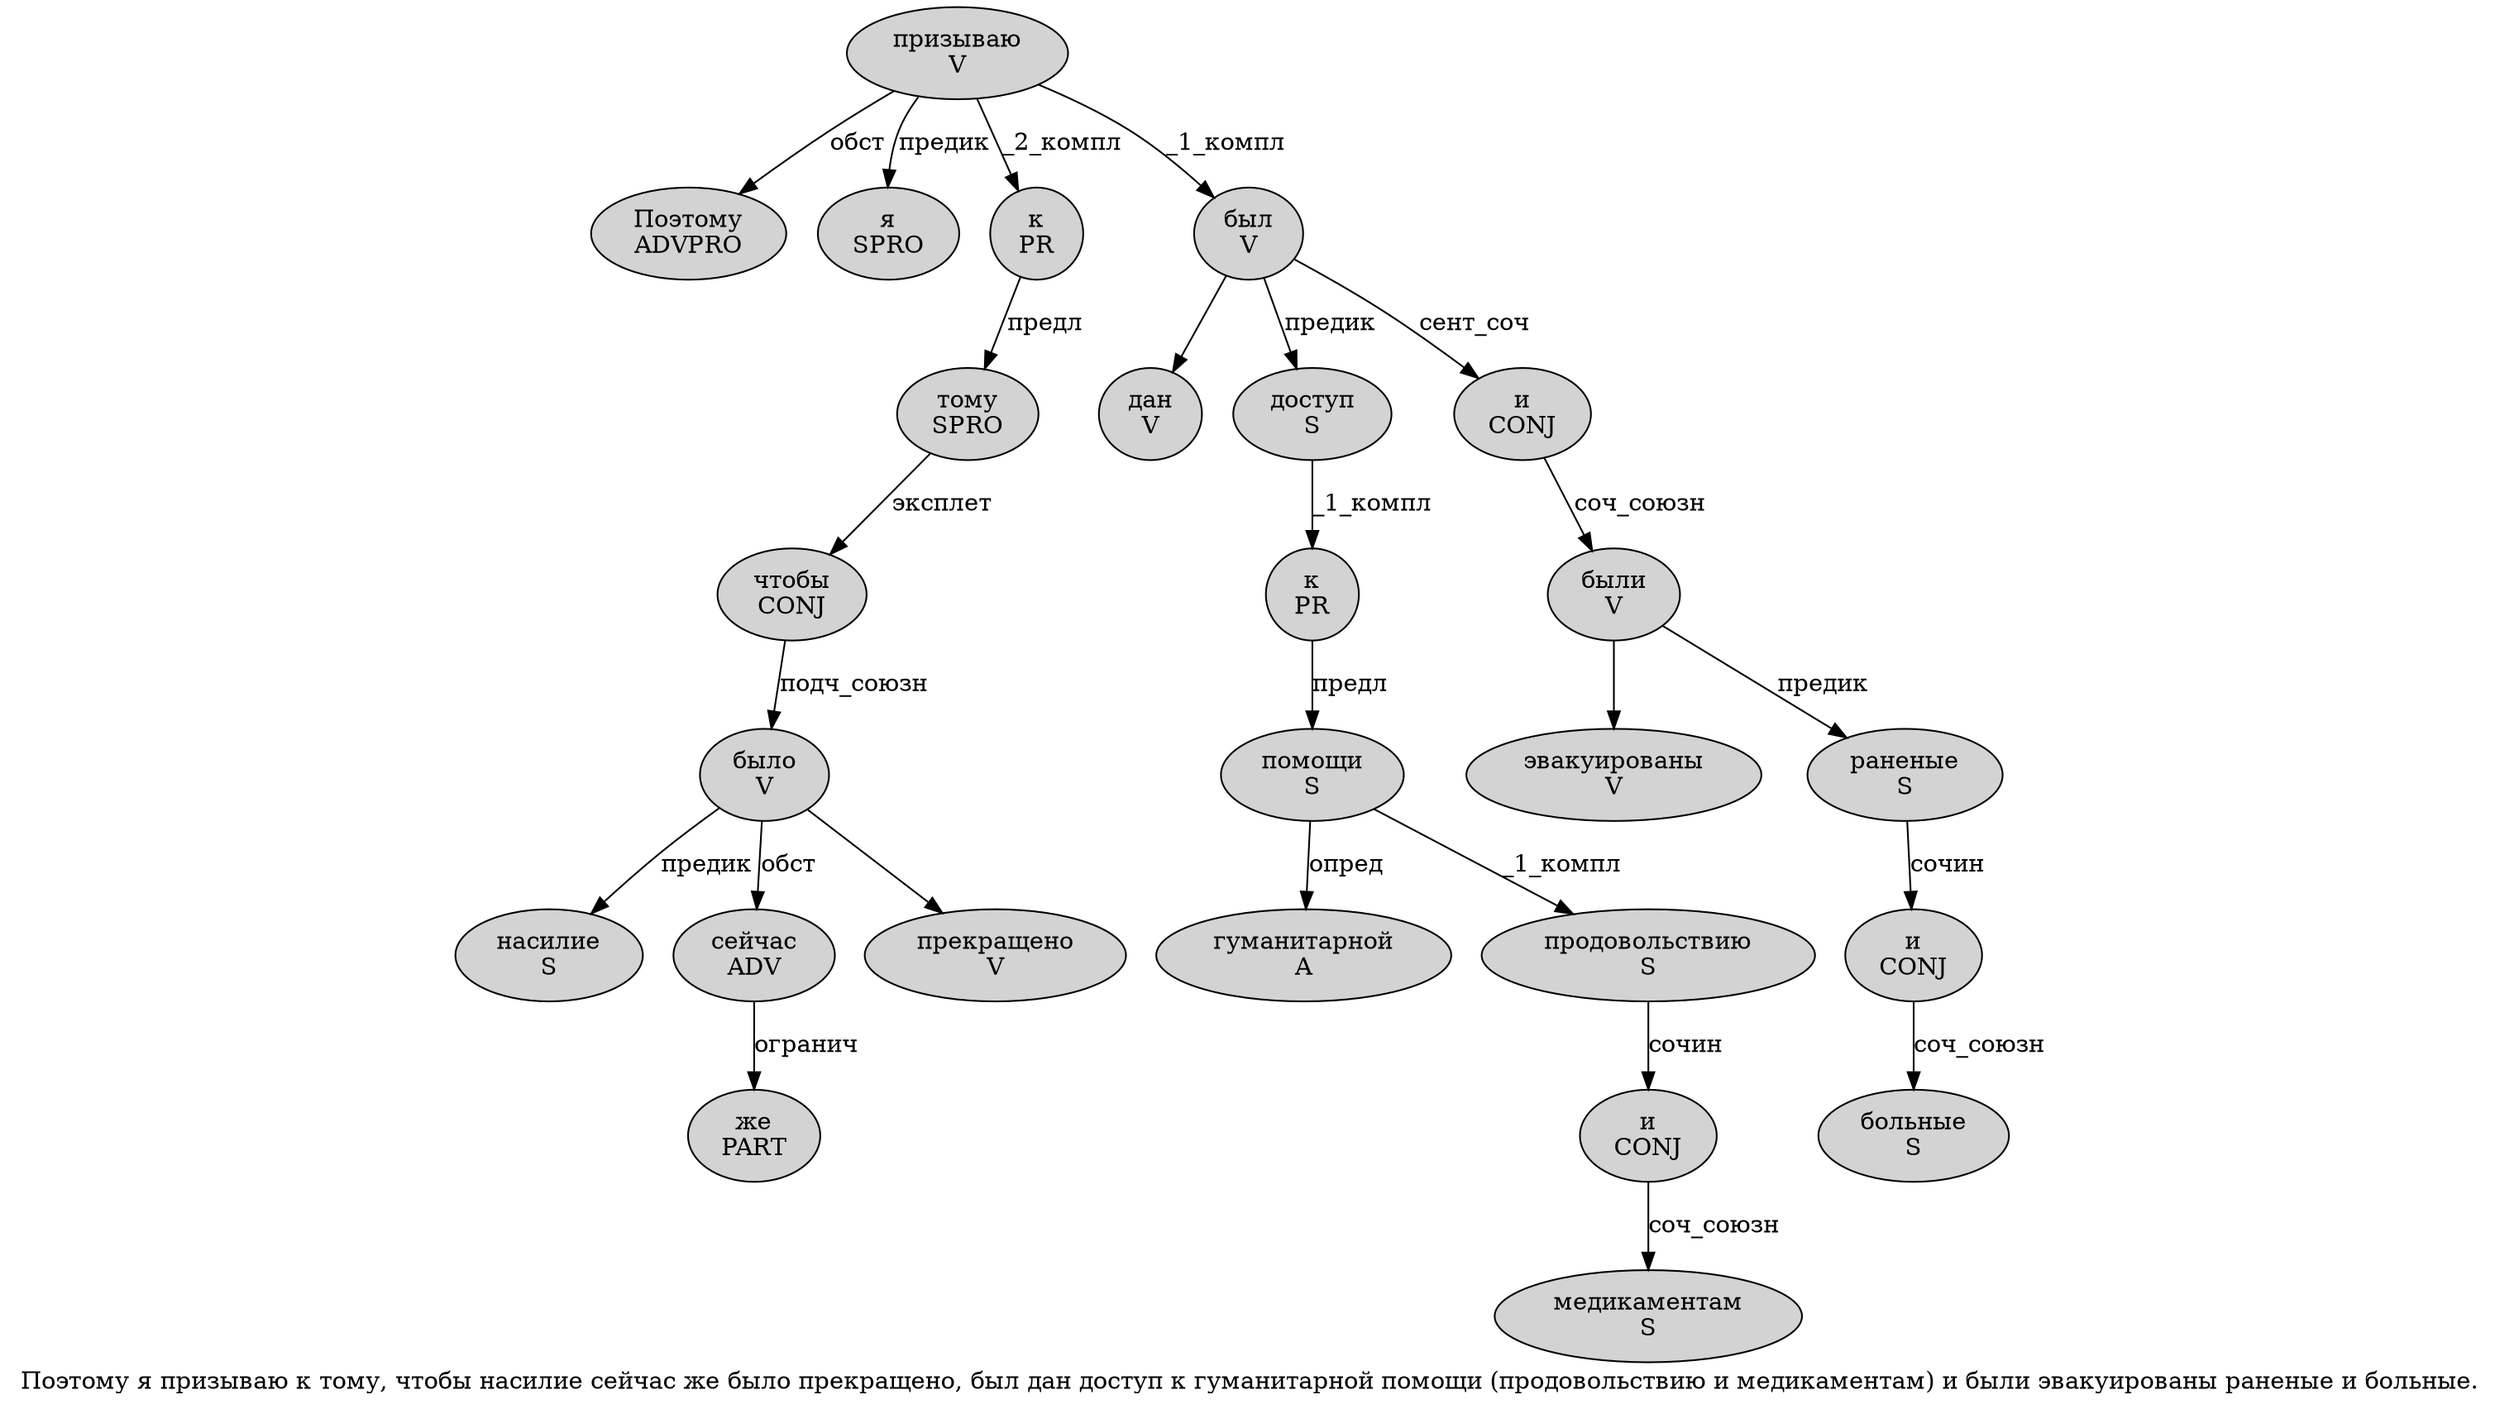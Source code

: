 digraph SENTENCE_888 {
	graph [label="Поэтому я призываю к тому, чтобы насилие сейчас же было прекращено, был дан доступ к гуманитарной помощи (продовольствию и медикаментам) и были эвакуированы раненые и больные."]
	node [style=filled]
		0 [label="Поэтому
ADVPRO" color="" fillcolor=lightgray penwidth=1 shape=ellipse]
		1 [label="я
SPRO" color="" fillcolor=lightgray penwidth=1 shape=ellipse]
		2 [label="призываю
V" color="" fillcolor=lightgray penwidth=1 shape=ellipse]
		3 [label="к
PR" color="" fillcolor=lightgray penwidth=1 shape=ellipse]
		4 [label="тому
SPRO" color="" fillcolor=lightgray penwidth=1 shape=ellipse]
		6 [label="чтобы
CONJ" color="" fillcolor=lightgray penwidth=1 shape=ellipse]
		7 [label="насилие
S" color="" fillcolor=lightgray penwidth=1 shape=ellipse]
		8 [label="сейчас
ADV" color="" fillcolor=lightgray penwidth=1 shape=ellipse]
		9 [label="же
PART" color="" fillcolor=lightgray penwidth=1 shape=ellipse]
		10 [label="было
V" color="" fillcolor=lightgray penwidth=1 shape=ellipse]
		11 [label="прекращено
V" color="" fillcolor=lightgray penwidth=1 shape=ellipse]
		13 [label="был
V" color="" fillcolor=lightgray penwidth=1 shape=ellipse]
		14 [label="дан
V" color="" fillcolor=lightgray penwidth=1 shape=ellipse]
		15 [label="доступ
S" color="" fillcolor=lightgray penwidth=1 shape=ellipse]
		16 [label="к
PR" color="" fillcolor=lightgray penwidth=1 shape=ellipse]
		17 [label="гуманитарной
A" color="" fillcolor=lightgray penwidth=1 shape=ellipse]
		18 [label="помощи
S" color="" fillcolor=lightgray penwidth=1 shape=ellipse]
		20 [label="продовольствию
S" color="" fillcolor=lightgray penwidth=1 shape=ellipse]
		21 [label="и
CONJ" color="" fillcolor=lightgray penwidth=1 shape=ellipse]
		22 [label="медикаментам
S" color="" fillcolor=lightgray penwidth=1 shape=ellipse]
		24 [label="и
CONJ" color="" fillcolor=lightgray penwidth=1 shape=ellipse]
		25 [label="были
V" color="" fillcolor=lightgray penwidth=1 shape=ellipse]
		26 [label="эвакуированы
V" color="" fillcolor=lightgray penwidth=1 shape=ellipse]
		27 [label="раненые
S" color="" fillcolor=lightgray penwidth=1 shape=ellipse]
		28 [label="и
CONJ" color="" fillcolor=lightgray penwidth=1 shape=ellipse]
		29 [label="больные
S" color="" fillcolor=lightgray penwidth=1 shape=ellipse]
			15 -> 16 [label="_1_компл"]
			13 -> 14
			13 -> 15 [label="предик"]
			13 -> 24 [label="сент_соч"]
			28 -> 29 [label="соч_союзн"]
			10 -> 7 [label="предик"]
			10 -> 8 [label="обст"]
			10 -> 11
			6 -> 10 [label="подч_союзн"]
			8 -> 9 [label="огранич"]
			25 -> 26
			25 -> 27 [label="предик"]
			20 -> 21 [label="сочин"]
			18 -> 17 [label="опред"]
			18 -> 20 [label="_1_компл"]
			27 -> 28 [label="сочин"]
			24 -> 25 [label="соч_союзн"]
			4 -> 6 [label="эксплет"]
			2 -> 0 [label="обст"]
			2 -> 1 [label="предик"]
			2 -> 3 [label="_2_компл"]
			2 -> 13 [label="_1_компл"]
			21 -> 22 [label="соч_союзн"]
			16 -> 18 [label="предл"]
			3 -> 4 [label="предл"]
}
